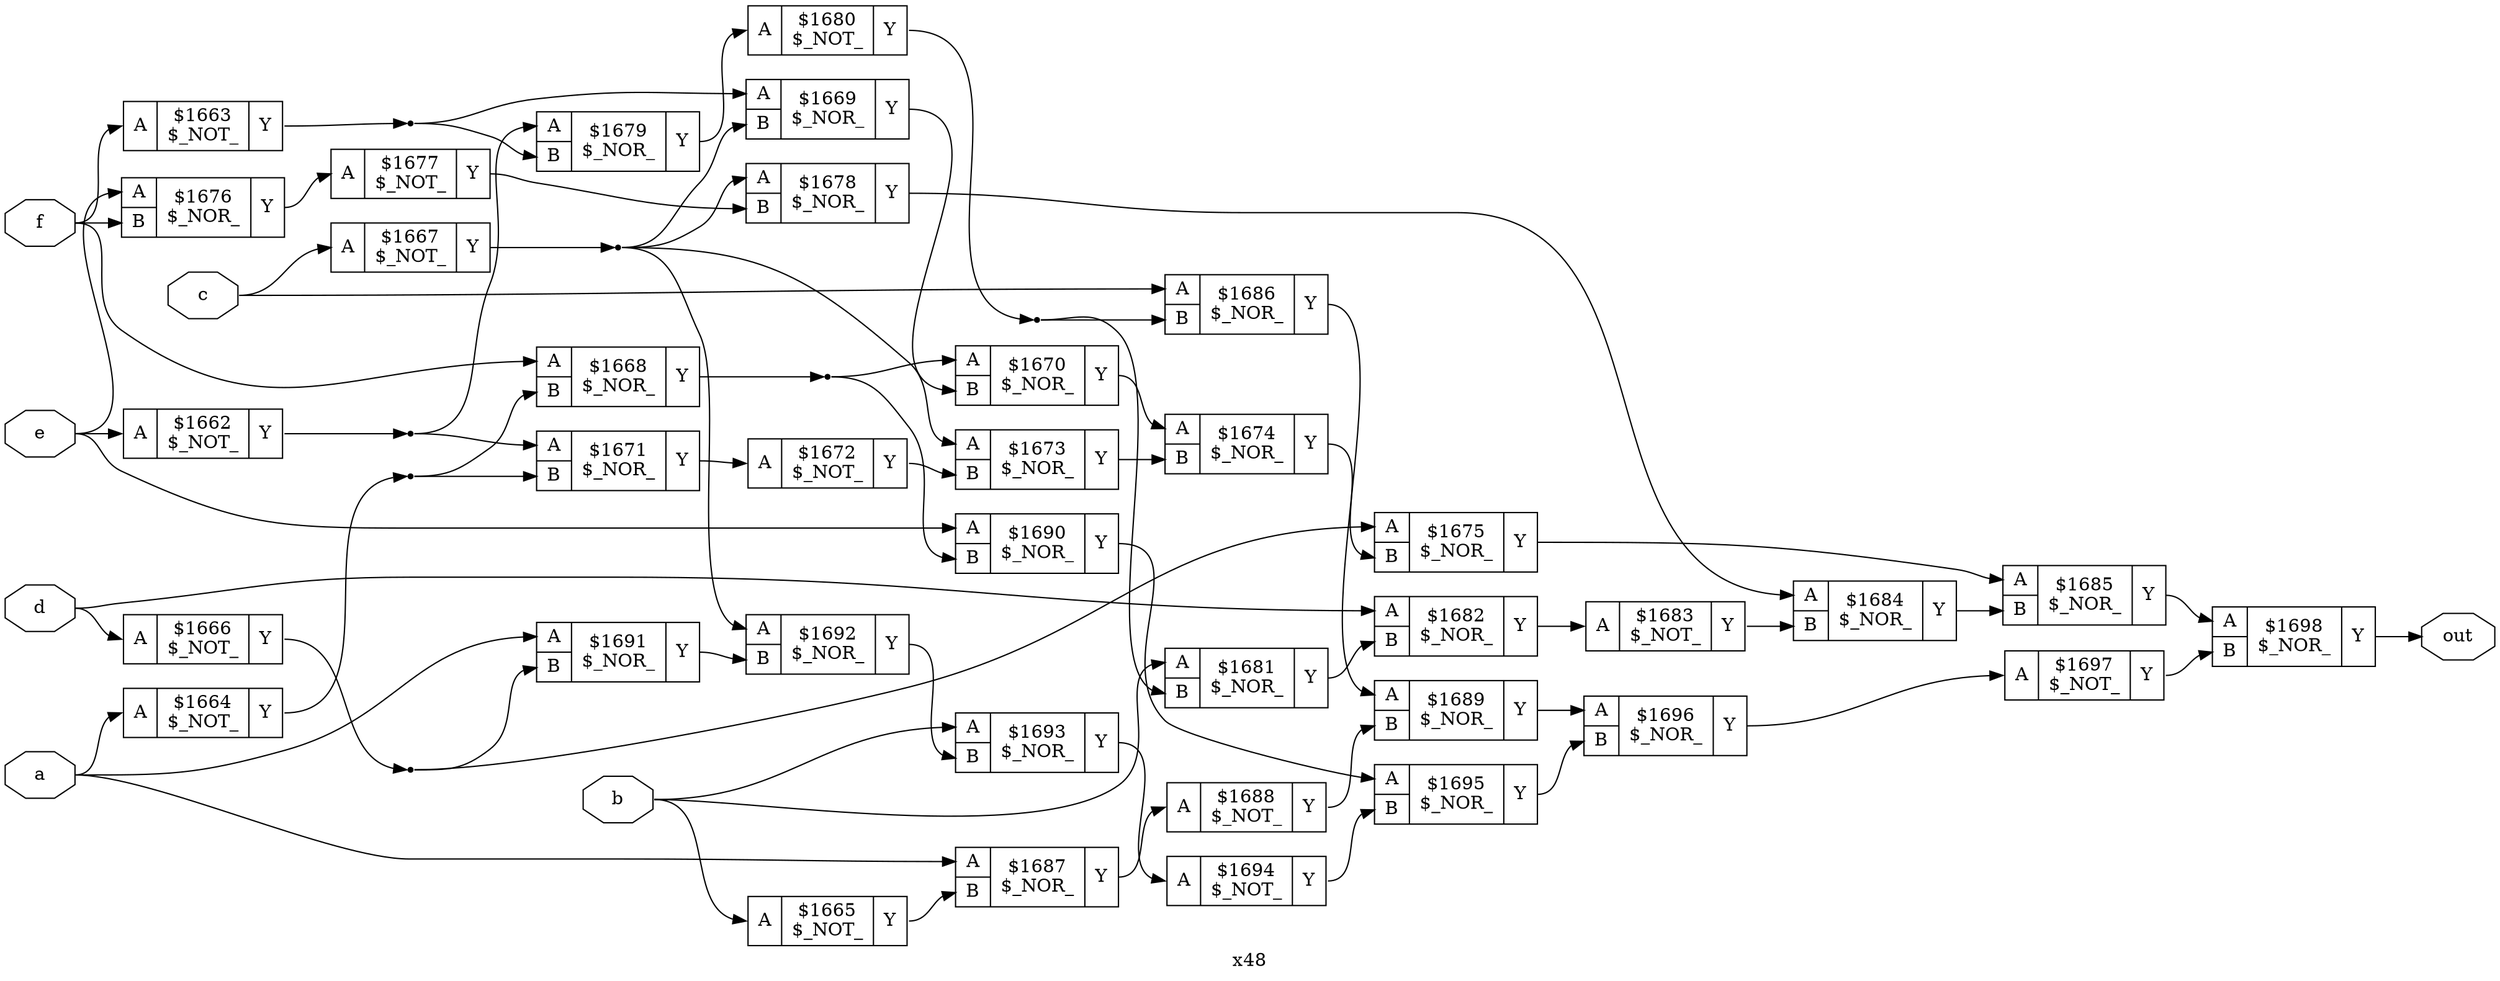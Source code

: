 digraph "x48" {
label="x48";
rankdir="LR";
remincross=true;
n37 [ shape=octagon, label="a", color="black", fontcolor="black" ];
n38 [ shape=octagon, label="b", color="black", fontcolor="black" ];
n39 [ shape=octagon, label="c", color="black", fontcolor="black" ];
n40 [ shape=octagon, label="d", color="black", fontcolor="black" ];
n41 [ shape=octagon, label="e", color="black", fontcolor="black" ];
n42 [ shape=octagon, label="f", color="black", fontcolor="black" ];
n43 [ shape=octagon, label="out", color="black", fontcolor="black" ];
c46 [ shape=record, label="{{<p44> A}|$1662\n$_NOT_|{<p45> Y}}" ];
c47 [ shape=record, label="{{<p44> A}|$1663\n$_NOT_|{<p45> Y}}" ];
c48 [ shape=record, label="{{<p44> A}|$1664\n$_NOT_|{<p45> Y}}" ];
c49 [ shape=record, label="{{<p44> A}|$1665\n$_NOT_|{<p45> Y}}" ];
c50 [ shape=record, label="{{<p44> A}|$1666\n$_NOT_|{<p45> Y}}" ];
c51 [ shape=record, label="{{<p44> A}|$1667\n$_NOT_|{<p45> Y}}" ];
c53 [ shape=record, label="{{<p44> A|<p52> B}|$1668\n$_NOR_|{<p45> Y}}" ];
c54 [ shape=record, label="{{<p44> A|<p52> B}|$1669\n$_NOR_|{<p45> Y}}" ];
c55 [ shape=record, label="{{<p44> A|<p52> B}|$1670\n$_NOR_|{<p45> Y}}" ];
c56 [ shape=record, label="{{<p44> A|<p52> B}|$1671\n$_NOR_|{<p45> Y}}" ];
c57 [ shape=record, label="{{<p44> A}|$1672\n$_NOT_|{<p45> Y}}" ];
c58 [ shape=record, label="{{<p44> A|<p52> B}|$1673\n$_NOR_|{<p45> Y}}" ];
c59 [ shape=record, label="{{<p44> A|<p52> B}|$1674\n$_NOR_|{<p45> Y}}" ];
c60 [ shape=record, label="{{<p44> A|<p52> B}|$1675\n$_NOR_|{<p45> Y}}" ];
c61 [ shape=record, label="{{<p44> A|<p52> B}|$1676\n$_NOR_|{<p45> Y}}" ];
c62 [ shape=record, label="{{<p44> A}|$1677\n$_NOT_|{<p45> Y}}" ];
c63 [ shape=record, label="{{<p44> A|<p52> B}|$1678\n$_NOR_|{<p45> Y}}" ];
c64 [ shape=record, label="{{<p44> A|<p52> B}|$1679\n$_NOR_|{<p45> Y}}" ];
c65 [ shape=record, label="{{<p44> A}|$1680\n$_NOT_|{<p45> Y}}" ];
c66 [ shape=record, label="{{<p44> A|<p52> B}|$1681\n$_NOR_|{<p45> Y}}" ];
c67 [ shape=record, label="{{<p44> A|<p52> B}|$1682\n$_NOR_|{<p45> Y}}" ];
c68 [ shape=record, label="{{<p44> A}|$1683\n$_NOT_|{<p45> Y}}" ];
c69 [ shape=record, label="{{<p44> A|<p52> B}|$1684\n$_NOR_|{<p45> Y}}" ];
c70 [ shape=record, label="{{<p44> A|<p52> B}|$1685\n$_NOR_|{<p45> Y}}" ];
c71 [ shape=record, label="{{<p44> A|<p52> B}|$1686\n$_NOR_|{<p45> Y}}" ];
c72 [ shape=record, label="{{<p44> A|<p52> B}|$1687\n$_NOR_|{<p45> Y}}" ];
c73 [ shape=record, label="{{<p44> A}|$1688\n$_NOT_|{<p45> Y}}" ];
c74 [ shape=record, label="{{<p44> A|<p52> B}|$1689\n$_NOR_|{<p45> Y}}" ];
c75 [ shape=record, label="{{<p44> A|<p52> B}|$1690\n$_NOR_|{<p45> Y}}" ];
c76 [ shape=record, label="{{<p44> A|<p52> B}|$1691\n$_NOR_|{<p45> Y}}" ];
c77 [ shape=record, label="{{<p44> A|<p52> B}|$1692\n$_NOR_|{<p45> Y}}" ];
c78 [ shape=record, label="{{<p44> A|<p52> B}|$1693\n$_NOR_|{<p45> Y}}" ];
c79 [ shape=record, label="{{<p44> A}|$1694\n$_NOT_|{<p45> Y}}" ];
c80 [ shape=record, label="{{<p44> A|<p52> B}|$1695\n$_NOR_|{<p45> Y}}" ];
c81 [ shape=record, label="{{<p44> A|<p52> B}|$1696\n$_NOR_|{<p45> Y}}" ];
c82 [ shape=record, label="{{<p44> A}|$1697\n$_NOT_|{<p45> Y}}" ];
c83 [ shape=record, label="{{<p44> A|<p52> B}|$1698\n$_NOR_|{<p45> Y}}" ];
n1 [ shape=point ];
c48:p45:e -> n1:w [color="black", label=""];
n1:e -> c53:p52:w [color="black", label=""];
n1:e -> c56:p52:w [color="black", label=""];
c58:p45:e -> c59:p52:w [color="black", label=""];
c59:p45:e -> c60:p52:w [color="black", label=""];
c60:p45:e -> c70:p44:w [color="black", label=""];
c61:p45:e -> c62:p44:w [color="black", label=""];
c62:p45:e -> c63:p52:w [color="black", label=""];
c63:p45:e -> c69:p44:w [color="black", label=""];
c64:p45:e -> c65:p44:w [color="black", label=""];
n17 [ shape=point ];
c65:p45:e -> n17:w [color="black", label=""];
n17:e -> c66:p52:w [color="black", label=""];
n17:e -> c71:p52:w [color="black", label=""];
c66:p45:e -> c67:p52:w [color="black", label=""];
c67:p45:e -> c68:p44:w [color="black", label=""];
c49:p45:e -> c72:p52:w [color="black", label=""];
c68:p45:e -> c69:p52:w [color="black", label=""];
c69:p45:e -> c70:p52:w [color="black", label=""];
c70:p45:e -> c83:p44:w [color="black", label=""];
c71:p45:e -> c74:p44:w [color="black", label=""];
c72:p45:e -> c73:p44:w [color="black", label=""];
c73:p45:e -> c74:p52:w [color="black", label=""];
c74:p45:e -> c81:p44:w [color="black", label=""];
c75:p45:e -> c80:p44:w [color="black", label=""];
c76:p45:e -> c77:p52:w [color="black", label=""];
c77:p45:e -> c78:p52:w [color="black", label=""];
n3 [ shape=point ];
c50:p45:e -> n3:w [color="black", label=""];
n3:e -> c60:p44:w [color="black", label=""];
n3:e -> c76:p52:w [color="black", label=""];
c78:p45:e -> c79:p44:w [color="black", label=""];
c79:p45:e -> c80:p52:w [color="black", label=""];
c80:p45:e -> c81:p52:w [color="black", label=""];
c81:p45:e -> c82:p44:w [color="black", label=""];
c82:p45:e -> c83:p52:w [color="black", label=""];
n35 [ shape=point ];
c46:p45:e -> n35:w [color="black", label=""];
n35:e -> c56:p44:w [color="black", label=""];
n35:e -> c64:p44:w [color="black", label=""];
n36 [ shape=point ];
c47:p45:e -> n36:w [color="black", label=""];
n36:e -> c54:p44:w [color="black", label=""];
n36:e -> c64:p52:w [color="black", label=""];
n37:e -> c48:p44:w [color="black", label=""];
n37:e -> c72:p44:w [color="black", label=""];
n37:e -> c76:p44:w [color="black", label=""];
n38:e -> c49:p44:w [color="black", label=""];
n38:e -> c66:p44:w [color="black", label=""];
n38:e -> c78:p44:w [color="black", label=""];
n39:e -> c51:p44:w [color="black", label=""];
n39:e -> c71:p44:w [color="black", label=""];
n4 [ shape=point ];
c51:p45:e -> n4:w [color="black", label=""];
n4:e -> c54:p52:w [color="black", label=""];
n4:e -> c58:p44:w [color="black", label=""];
n4:e -> c63:p44:w [color="black", label=""];
n4:e -> c77:p44:w [color="black", label=""];
n40:e -> c50:p44:w [color="black", label=""];
n40:e -> c67:p44:w [color="black", label=""];
n41:e -> c46:p44:w [color="black", label=""];
n41:e -> c61:p44:w [color="black", label=""];
n41:e -> c75:p44:w [color="black", label=""];
n42:e -> c47:p44:w [color="black", label=""];
n42:e -> c53:p44:w [color="black", label=""];
n42:e -> c61:p52:w [color="black", label=""];
c83:p45:e -> n43:w [color="black", label=""];
n5 [ shape=point ];
c53:p45:e -> n5:w [color="black", label=""];
n5:e -> c55:p44:w [color="black", label=""];
n5:e -> c75:p52:w [color="black", label=""];
c54:p45:e -> c55:p52:w [color="black", label=""];
c55:p45:e -> c59:p44:w [color="black", label=""];
c56:p45:e -> c57:p44:w [color="black", label=""];
c57:p45:e -> c58:p52:w [color="black", label=""];
}
